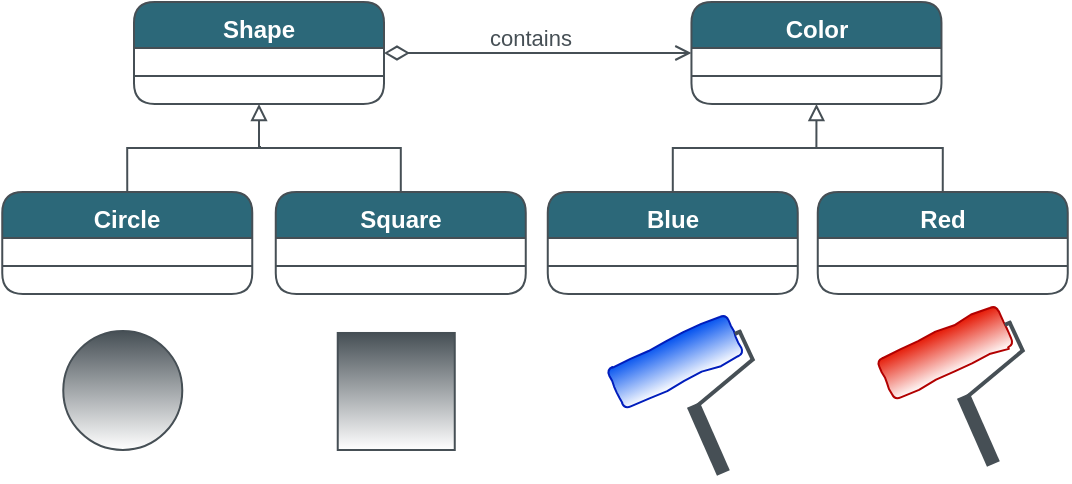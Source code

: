 <mxfile version="21.7.5" type="device">
  <diagram id="C5RBs43oDa-KdzZeNtuy" name="Page-1">
    <mxGraphModel dx="1168" dy="670" grid="0" gridSize="10" guides="1" tooltips="1" connect="1" arrows="1" fold="1" page="1" pageScale="1" pageWidth="827" pageHeight="1169" math="0" shadow="0">
      <root>
        <mxCell id="WIyWlLk6GJQsqaUBKTNV-0" />
        <mxCell id="WIyWlLk6GJQsqaUBKTNV-1" parent="WIyWlLk6GJQsqaUBKTNV-0" />
        <mxCell id="eoc-LEapJYtR0BgHipC6-17" value="" style="rounded=1;whiteSpace=wrap;html=1;rotation=-25;comic=1;fillColor=#0050ef;fontColor=#ffffff;strokeColor=#001DBC;gradientColor=#FFFFFF;" parent="WIyWlLk6GJQsqaUBKTNV-1" vertex="1">
          <mxGeometry x="370.77" y="417.98" width="65.73" height="21.7" as="geometry" />
        </mxCell>
        <mxCell id="eoc-LEapJYtR0BgHipC6-31" value="" style="endArrow=none;html=1;rounded=0;endSize=6;strokeWidth=7;strokeColor=#464F55;" parent="WIyWlLk6GJQsqaUBKTNV-1" edge="1">
          <mxGeometry width="50" height="50" relative="1" as="geometry">
            <mxPoint x="412.69" y="450.49" as="sourcePoint" />
            <mxPoint x="427.69" y="484.49" as="targetPoint" />
          </mxGeometry>
        </mxCell>
        <mxCell id="eoc-LEapJYtR0BgHipC6-32" value="" style="endArrow=none;html=1;rounded=0;strokeWidth=2;targetPerimeterSpacing=0;strokeColor=#464F55;" parent="WIyWlLk6GJQsqaUBKTNV-1" edge="1">
          <mxGeometry width="50" height="50" relative="1" as="geometry">
            <mxPoint x="412.69" y="452.49" as="sourcePoint" />
            <mxPoint x="442.69" y="427.49" as="targetPoint" />
          </mxGeometry>
        </mxCell>
        <mxCell id="eoc-LEapJYtR0BgHipC6-33" value="" style="endArrow=none;html=1;rounded=0;strokeWidth=2;strokeColor=#464F55;" parent="WIyWlLk6GJQsqaUBKTNV-1" edge="1">
          <mxGeometry width="50" height="50" relative="1" as="geometry">
            <mxPoint x="442.69" y="428.49" as="sourcePoint" />
            <mxPoint x="435.69" y="413.49" as="targetPoint" />
          </mxGeometry>
        </mxCell>
        <mxCell id="eoc-LEapJYtR0BgHipC6-34" value="" style="endArrow=none;html=1;rounded=0;exitX=1;exitY=0.5;exitDx=0;exitDy=0;strokeWidth=2;strokeColor=#464F55;" parent="WIyWlLk6GJQsqaUBKTNV-1" source="eoc-LEapJYtR0BgHipC6-17" edge="1">
          <mxGeometry width="50" height="50" relative="1" as="geometry">
            <mxPoint x="394.69" y="460.49" as="sourcePoint" />
            <mxPoint x="436.69" y="413.49" as="targetPoint" />
          </mxGeometry>
        </mxCell>
        <mxCell id="eoc-LEapJYtR0BgHipC6-35" value="" style="rounded=1;whiteSpace=wrap;html=1;rotation=-25;comic=1;fillColor=#e51400;fontColor=#ffffff;strokeColor=#B20000;gradientColor=#FFFFFF;" parent="WIyWlLk6GJQsqaUBKTNV-1" vertex="1">
          <mxGeometry x="505.77" y="413.49" width="65.73" height="21.7" as="geometry" />
        </mxCell>
        <mxCell id="eoc-LEapJYtR0BgHipC6-36" value="" style="endArrow=none;html=1;rounded=0;endSize=6;strokeWidth=7;comic=0;strokeColor=#464F55;" parent="WIyWlLk6GJQsqaUBKTNV-1" edge="1">
          <mxGeometry width="50" height="50" relative="1" as="geometry">
            <mxPoint x="547.69" y="446" as="sourcePoint" />
            <mxPoint x="562.69" y="480" as="targetPoint" />
          </mxGeometry>
        </mxCell>
        <mxCell id="eoc-LEapJYtR0BgHipC6-37" value="" style="endArrow=none;html=1;rounded=0;strokeWidth=2;targetPerimeterSpacing=0;comic=0;strokeColor=#464F55;" parent="WIyWlLk6GJQsqaUBKTNV-1" edge="1">
          <mxGeometry width="50" height="50" relative="1" as="geometry">
            <mxPoint x="547.69" y="448" as="sourcePoint" />
            <mxPoint x="577.69" y="423" as="targetPoint" />
          </mxGeometry>
        </mxCell>
        <mxCell id="eoc-LEapJYtR0BgHipC6-38" value="" style="endArrow=none;html=1;rounded=0;strokeWidth=2;comic=0;strokeColor=#464F55;" parent="WIyWlLk6GJQsqaUBKTNV-1" edge="1">
          <mxGeometry width="50" height="50" relative="1" as="geometry">
            <mxPoint x="577.69" y="424" as="sourcePoint" />
            <mxPoint x="570.69" y="409" as="targetPoint" />
          </mxGeometry>
        </mxCell>
        <mxCell id="eoc-LEapJYtR0BgHipC6-39" value="" style="endArrow=none;html=1;rounded=0;exitX=1;exitY=0.5;exitDx=0;exitDy=0;strokeWidth=2;comic=0;strokeColor=#464F55;" parent="WIyWlLk6GJQsqaUBKTNV-1" source="eoc-LEapJYtR0BgHipC6-35" edge="1">
          <mxGeometry width="50" height="50" relative="1" as="geometry">
            <mxPoint x="529.69" y="456" as="sourcePoint" />
            <mxPoint x="571.69" y="409" as="targetPoint" />
          </mxGeometry>
        </mxCell>
        <mxCell id="eoc-LEapJYtR0BgHipC6-43" value="" style="ellipse;whiteSpace=wrap;html=1;aspect=fixed;fillColor=#464F55;gradientColor=#FFFFFF;strokeColor=#464F55;" parent="WIyWlLk6GJQsqaUBKTNV-1" vertex="1">
          <mxGeometry x="97.63" y="413.49" width="59.51" height="59.51" as="geometry" />
        </mxCell>
        <mxCell id="eoc-LEapJYtR0BgHipC6-45" value="" style="whiteSpace=wrap;html=1;aspect=fixed;fillColor=#464F55;gradientColor=#FFFFFF;strokeColor=#464F55;" parent="WIyWlLk6GJQsqaUBKTNV-1" vertex="1">
          <mxGeometry x="234.87" y="414.49" width="58.51" height="58.51" as="geometry" />
        </mxCell>
        <mxCell id="eoc-LEapJYtR0BgHipC6-47" value="Shape" style="swimlane;fontStyle=1;align=center;verticalAlign=top;childLayout=stackLayout;horizontal=1;startSize=23;horizontalStack=0;resizeParent=1;resizeParentMax=0;resizeLast=0;collapsible=1;marginBottom=0;whiteSpace=wrap;html=1;strokeColor=#464F55;fontColor=#FFFFFF;fillColor=#2C6879;rounded=1;labelBackgroundColor=none;" parent="WIyWlLk6GJQsqaUBKTNV-1" vertex="1">
          <mxGeometry x="133" y="249" width="125" height="51" as="geometry">
            <mxRectangle x="330" y="270" width="120" height="40" as="alternateBounds" />
          </mxGeometry>
        </mxCell>
        <mxCell id="eoc-LEapJYtR0BgHipC6-49" value="" style="line;strokeWidth=1;fillColor=none;align=left;verticalAlign=middle;spacingTop=-1;spacingLeft=3;spacingRight=3;rotatable=0;labelPosition=right;points=[];portConstraint=eastwest;strokeColor=#464F55;fontColor=#1A1A1A;rounded=1;labelBackgroundColor=none;" parent="eoc-LEapJYtR0BgHipC6-47" vertex="1">
          <mxGeometry y="23" width="125" height="28" as="geometry" />
        </mxCell>
        <mxCell id="eoc-LEapJYtR0BgHipC6-59" style="edgeStyle=orthogonalEdgeStyle;rounded=0;orthogonalLoop=1;jettySize=auto;html=1;entryX=0.5;entryY=1;entryDx=0;entryDy=0;exitX=0.5;exitY=0;exitDx=0;exitDy=0;endArrow=block;endFill=0;strokeColor=#464F55;" parent="WIyWlLk6GJQsqaUBKTNV-1" source="eoc-LEapJYtR0BgHipC6-51" target="eoc-LEapJYtR0BgHipC6-47" edge="1">
          <mxGeometry relative="1" as="geometry" />
        </mxCell>
        <mxCell id="eoc-LEapJYtR0BgHipC6-51" value="Circle" style="swimlane;fontStyle=1;align=center;verticalAlign=top;childLayout=stackLayout;horizontal=1;startSize=23;horizontalStack=0;resizeParent=1;resizeParentMax=0;resizeLast=0;collapsible=1;marginBottom=0;whiteSpace=wrap;html=1;strokeColor=#464F55;fontColor=#FFFFFF;fillColor=#2C6879;rounded=1;labelBackgroundColor=none;" parent="WIyWlLk6GJQsqaUBKTNV-1" vertex="1">
          <mxGeometry x="67.13" y="344" width="125" height="51" as="geometry">
            <mxRectangle x="330" y="270" width="120" height="40" as="alternateBounds" />
          </mxGeometry>
        </mxCell>
        <mxCell id="eoc-LEapJYtR0BgHipC6-52" value="" style="line;strokeWidth=1;fillColor=none;align=left;verticalAlign=middle;spacingTop=-1;spacingLeft=3;spacingRight=3;rotatable=0;labelPosition=right;points=[];portConstraint=eastwest;strokeColor=#464F55;fontColor=#1A1A1A;rounded=1;labelBackgroundColor=none;" parent="eoc-LEapJYtR0BgHipC6-51" vertex="1">
          <mxGeometry y="23" width="125" height="28" as="geometry" />
        </mxCell>
        <mxCell id="eoc-LEapJYtR0BgHipC6-63" style="edgeStyle=orthogonalEdgeStyle;rounded=0;orthogonalLoop=1;jettySize=auto;html=1;endArrow=none;endFill=0;strokeColor=#464F55;" parent="WIyWlLk6GJQsqaUBKTNV-1" source="eoc-LEapJYtR0BgHipC6-53" edge="1">
          <mxGeometry relative="1" as="geometry">
            <mxPoint x="196" y="321" as="targetPoint" />
            <Array as="points">
              <mxPoint x="266" y="322" />
              <mxPoint x="196" y="322" />
            </Array>
          </mxGeometry>
        </mxCell>
        <mxCell id="eoc-LEapJYtR0BgHipC6-53" value="Square" style="swimlane;fontStyle=1;align=center;verticalAlign=top;childLayout=stackLayout;horizontal=1;startSize=23;horizontalStack=0;resizeParent=1;resizeParentMax=0;resizeLast=0;collapsible=1;marginBottom=0;whiteSpace=wrap;html=1;strokeColor=#464F55;fontColor=#FFFFFF;fillColor=#2C6879;rounded=1;labelBackgroundColor=none;" parent="WIyWlLk6GJQsqaUBKTNV-1" vertex="1">
          <mxGeometry x="203.88" y="344" width="125" height="51" as="geometry">
            <mxRectangle x="330" y="270" width="120" height="40" as="alternateBounds" />
          </mxGeometry>
        </mxCell>
        <mxCell id="eoc-LEapJYtR0BgHipC6-54" value="" style="line;strokeWidth=1;fillColor=none;align=left;verticalAlign=middle;spacingTop=-1;spacingLeft=3;spacingRight=3;rotatable=0;labelPosition=right;points=[];portConstraint=eastwest;strokeColor=#464F55;fontColor=#1A1A1A;rounded=1;labelBackgroundColor=none;" parent="eoc-LEapJYtR0BgHipC6-53" vertex="1">
          <mxGeometry y="23" width="125" height="28" as="geometry" />
        </mxCell>
        <mxCell id="eoc-LEapJYtR0BgHipC6-62" style="edgeStyle=orthogonalEdgeStyle;rounded=0;orthogonalLoop=1;jettySize=auto;html=1;endArrow=none;endFill=0;strokeColor=#464F55;" parent="WIyWlLk6GJQsqaUBKTNV-1" source="eoc-LEapJYtR0BgHipC6-55" edge="1">
          <mxGeometry relative="1" as="geometry">
            <mxPoint x="475" y="322" as="targetPoint" />
            <Array as="points">
              <mxPoint x="402" y="322" />
            </Array>
          </mxGeometry>
        </mxCell>
        <mxCell id="eoc-LEapJYtR0BgHipC6-55" value="Blue" style="swimlane;fontStyle=1;align=center;verticalAlign=top;childLayout=stackLayout;horizontal=1;startSize=23;horizontalStack=0;resizeParent=1;resizeParentMax=0;resizeLast=0;collapsible=1;marginBottom=0;whiteSpace=wrap;html=1;strokeColor=#464F55;fontColor=#FFFFFF;fillColor=#2C6879;rounded=1;labelBackgroundColor=none;" parent="WIyWlLk6GJQsqaUBKTNV-1" vertex="1">
          <mxGeometry x="339.88" y="344" width="125" height="51" as="geometry">
            <mxRectangle x="330" y="270" width="120" height="40" as="alternateBounds" />
          </mxGeometry>
        </mxCell>
        <mxCell id="eoc-LEapJYtR0BgHipC6-56" value="" style="line;strokeWidth=1;fillColor=none;align=left;verticalAlign=middle;spacingTop=-1;spacingLeft=3;spacingRight=3;rotatable=0;labelPosition=right;points=[];portConstraint=eastwest;strokeColor=#464F55;fontColor=#1A1A1A;rounded=1;labelBackgroundColor=none;" parent="eoc-LEapJYtR0BgHipC6-55" vertex="1">
          <mxGeometry y="23" width="125" height="28" as="geometry" />
        </mxCell>
        <mxCell id="eoc-LEapJYtR0BgHipC6-60" style="edgeStyle=orthogonalEdgeStyle;rounded=0;orthogonalLoop=1;jettySize=auto;html=1;exitX=0.5;exitY=0;exitDx=0;exitDy=0;endArrow=block;endFill=0;strokeColor=#464F55;entryX=0.5;entryY=1;entryDx=0;entryDy=0;" parent="WIyWlLk6GJQsqaUBKTNV-1" source="eoc-LEapJYtR0BgHipC6-57" edge="1" target="Pu3LICgLPvXBGjPBuMAZ-0">
          <mxGeometry relative="1" as="geometry">
            <mxPoint x="334" y="322" as="targetPoint" />
            <Array as="points">
              <mxPoint x="537" y="322" />
              <mxPoint x="474" y="322" />
            </Array>
          </mxGeometry>
        </mxCell>
        <mxCell id="eoc-LEapJYtR0BgHipC6-57" value="Red" style="swimlane;fontStyle=1;align=center;verticalAlign=top;childLayout=stackLayout;horizontal=1;startSize=23;horizontalStack=0;resizeParent=1;resizeParentMax=0;resizeLast=0;collapsible=1;marginBottom=0;whiteSpace=wrap;html=1;strokeColor=#464F55;fontColor=#FFFFFF;fillColor=#2C6879;rounded=1;labelBackgroundColor=none;" parent="WIyWlLk6GJQsqaUBKTNV-1" vertex="1">
          <mxGeometry x="474.88" y="344" width="125" height="51" as="geometry">
            <mxRectangle x="330" y="270" width="120" height="40" as="alternateBounds" />
          </mxGeometry>
        </mxCell>
        <mxCell id="eoc-LEapJYtR0BgHipC6-58" value="" style="line;strokeWidth=1;fillColor=none;align=left;verticalAlign=middle;spacingTop=-1;spacingLeft=3;spacingRight=3;rotatable=0;labelPosition=right;points=[];portConstraint=eastwest;strokeColor=#464F55;fontColor=#1A1A1A;rounded=1;labelBackgroundColor=none;" parent="eoc-LEapJYtR0BgHipC6-57" vertex="1">
          <mxGeometry y="23" width="125" height="28" as="geometry" />
        </mxCell>
        <mxCell id="Pu3LICgLPvXBGjPBuMAZ-2" style="edgeStyle=orthogonalEdgeStyle;rounded=0;orthogonalLoop=1;jettySize=auto;html=1;entryX=1;entryY=0.5;entryDx=0;entryDy=0;endArrow=diamondThin;endFill=0;endSize=10;startArrow=open;startFill=0;strokeColor=#464F55;" edge="1" parent="WIyWlLk6GJQsqaUBKTNV-1" source="Pu3LICgLPvXBGjPBuMAZ-0" target="eoc-LEapJYtR0BgHipC6-47">
          <mxGeometry relative="1" as="geometry" />
        </mxCell>
        <mxCell id="Pu3LICgLPvXBGjPBuMAZ-3" value="&lt;font color=&quot;#464f55&quot;&gt;contains&lt;/font&gt;" style="edgeLabel;html=1;align=center;verticalAlign=middle;resizable=0;points=[];" vertex="1" connectable="0" parent="Pu3LICgLPvXBGjPBuMAZ-2">
          <mxGeometry x="0.058" y="1" relative="1" as="geometry">
            <mxPoint x="1" y="-9" as="offset" />
          </mxGeometry>
        </mxCell>
        <mxCell id="Pu3LICgLPvXBGjPBuMAZ-0" value="Color" style="swimlane;fontStyle=1;align=center;verticalAlign=top;childLayout=stackLayout;horizontal=1;startSize=23;horizontalStack=0;resizeParent=1;resizeParentMax=0;resizeLast=0;collapsible=1;marginBottom=0;whiteSpace=wrap;html=1;strokeColor=#464F55;fontColor=#FFFFFF;fillColor=#2C6879;rounded=1;labelBackgroundColor=none;" vertex="1" parent="WIyWlLk6GJQsqaUBKTNV-1">
          <mxGeometry x="411.73" y="249" width="125" height="51" as="geometry">
            <mxRectangle x="330" y="270" width="120" height="40" as="alternateBounds" />
          </mxGeometry>
        </mxCell>
        <mxCell id="Pu3LICgLPvXBGjPBuMAZ-1" value="" style="line;strokeWidth=1;fillColor=none;align=left;verticalAlign=middle;spacingTop=-1;spacingLeft=3;spacingRight=3;rotatable=0;labelPosition=right;points=[];portConstraint=eastwest;strokeColor=#464F55;fontColor=#1A1A1A;rounded=1;labelBackgroundColor=none;" vertex="1" parent="Pu3LICgLPvXBGjPBuMAZ-0">
          <mxGeometry y="23" width="125" height="28" as="geometry" />
        </mxCell>
      </root>
    </mxGraphModel>
  </diagram>
</mxfile>

